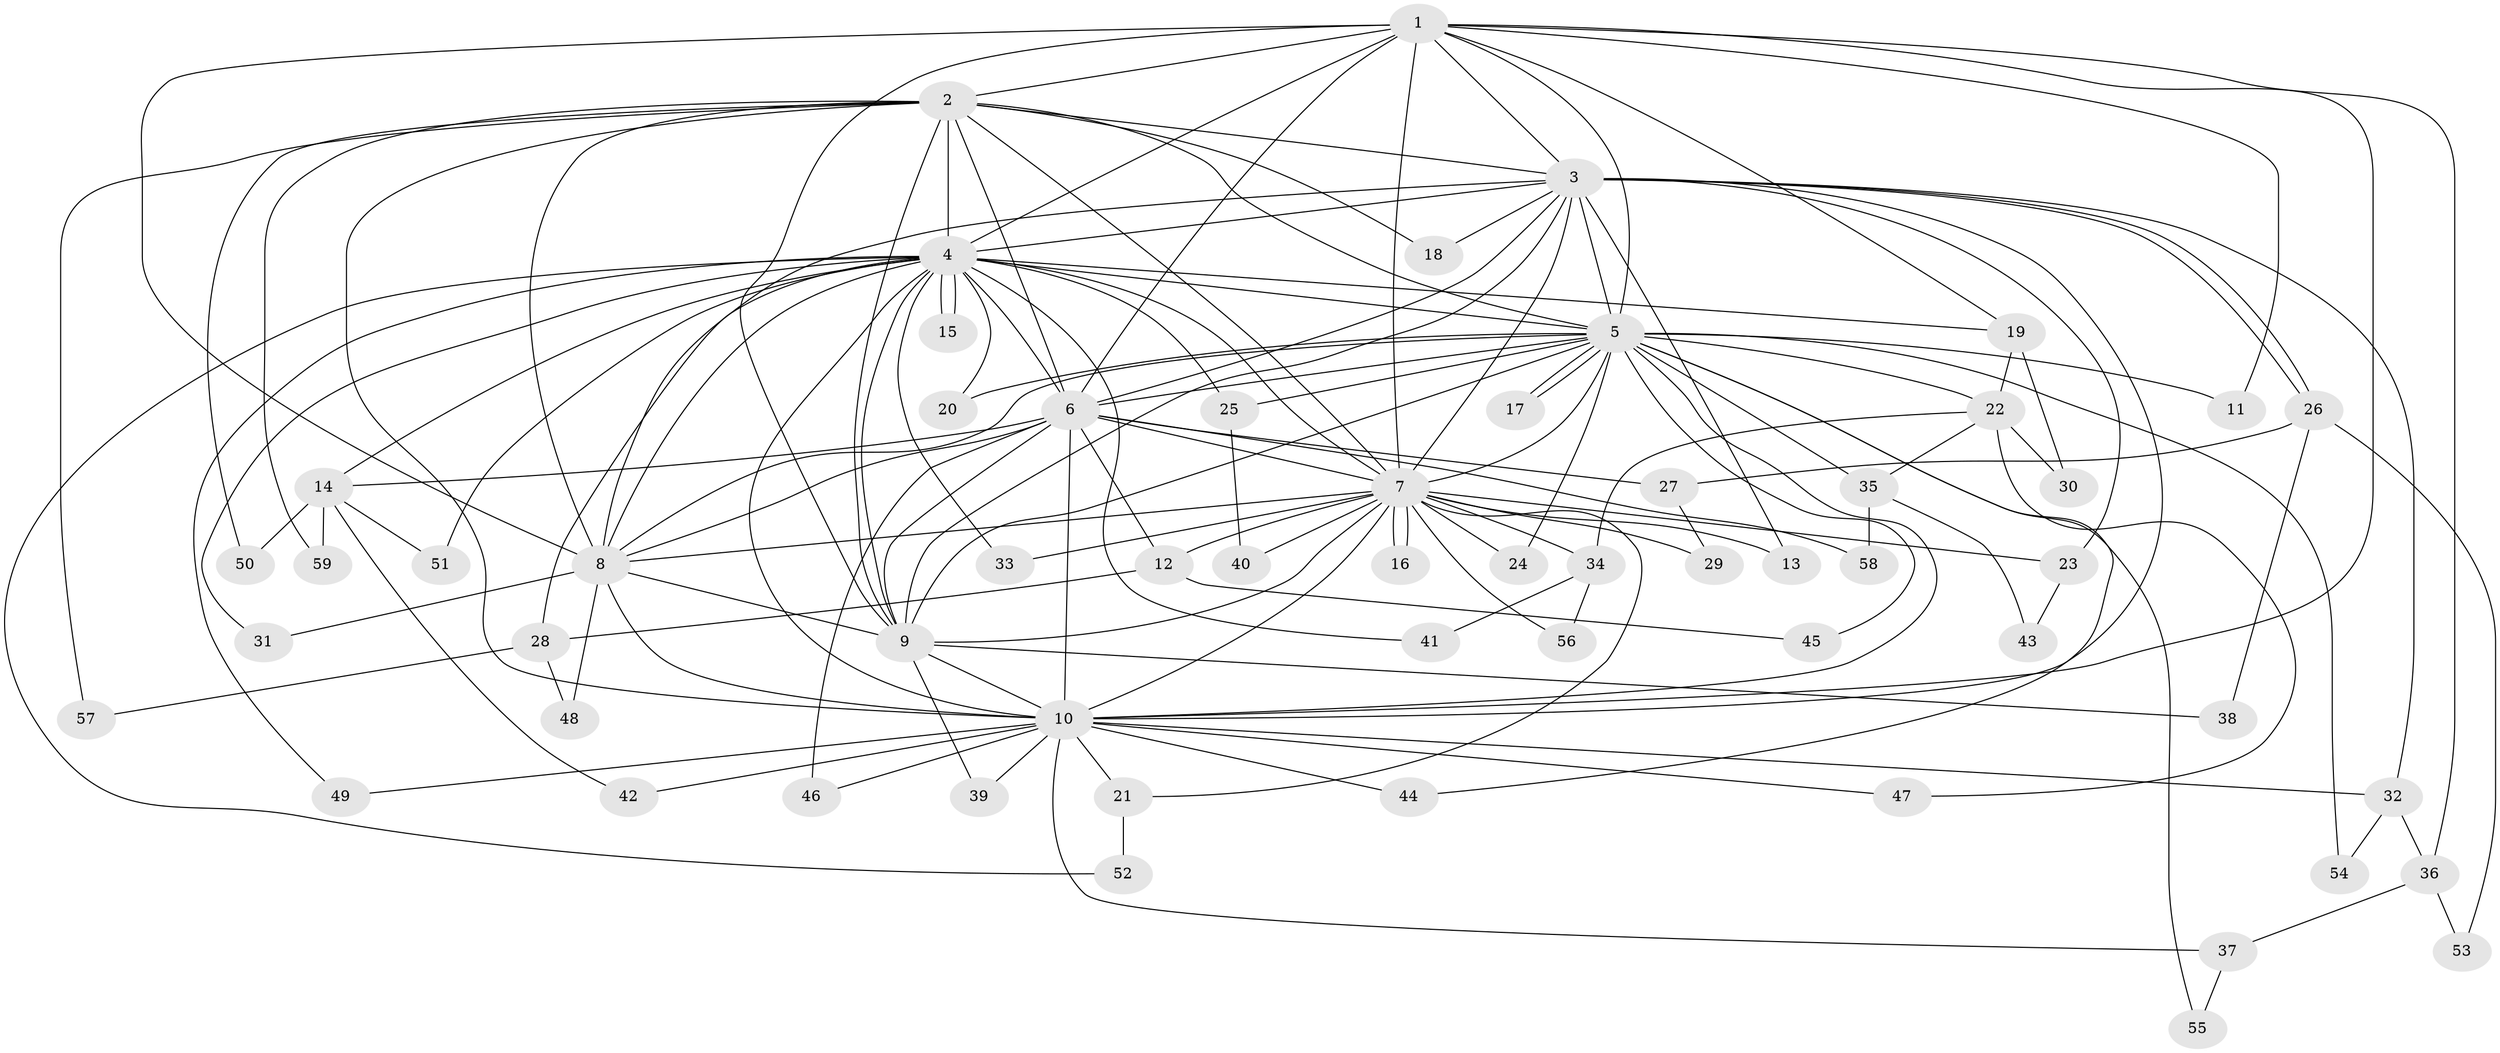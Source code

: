 // coarse degree distribution, {11: 0.04878048780487805, 13: 0.024390243902439025, 18: 0.024390243902439025, 20: 0.024390243902439025, 14: 0.024390243902439025, 17: 0.024390243902439025, 9: 0.024390243902439025, 15: 0.024390243902439025, 2: 0.4634146341463415, 4: 0.0975609756097561, 5: 0.07317073170731707, 3: 0.12195121951219512, 6: 0.024390243902439025}
// Generated by graph-tools (version 1.1) at 2025/41/03/06/25 10:41:36]
// undirected, 59 vertices, 143 edges
graph export_dot {
graph [start="1"]
  node [color=gray90,style=filled];
  1;
  2;
  3;
  4;
  5;
  6;
  7;
  8;
  9;
  10;
  11;
  12;
  13;
  14;
  15;
  16;
  17;
  18;
  19;
  20;
  21;
  22;
  23;
  24;
  25;
  26;
  27;
  28;
  29;
  30;
  31;
  32;
  33;
  34;
  35;
  36;
  37;
  38;
  39;
  40;
  41;
  42;
  43;
  44;
  45;
  46;
  47;
  48;
  49;
  50;
  51;
  52;
  53;
  54;
  55;
  56;
  57;
  58;
  59;
  1 -- 2;
  1 -- 3;
  1 -- 4;
  1 -- 5;
  1 -- 6;
  1 -- 7;
  1 -- 8;
  1 -- 9;
  1 -- 10;
  1 -- 11;
  1 -- 19;
  1 -- 36;
  2 -- 3;
  2 -- 4;
  2 -- 5;
  2 -- 6;
  2 -- 7;
  2 -- 8;
  2 -- 9;
  2 -- 10;
  2 -- 18;
  2 -- 50;
  2 -- 57;
  2 -- 59;
  3 -- 4;
  3 -- 5;
  3 -- 6;
  3 -- 7;
  3 -- 8;
  3 -- 9;
  3 -- 10;
  3 -- 13;
  3 -- 18;
  3 -- 23;
  3 -- 26;
  3 -- 26;
  3 -- 32;
  4 -- 5;
  4 -- 6;
  4 -- 7;
  4 -- 8;
  4 -- 9;
  4 -- 10;
  4 -- 14;
  4 -- 15;
  4 -- 15;
  4 -- 19;
  4 -- 20;
  4 -- 25;
  4 -- 28;
  4 -- 31;
  4 -- 33;
  4 -- 41;
  4 -- 49;
  4 -- 51;
  4 -- 52;
  5 -- 6;
  5 -- 7;
  5 -- 8;
  5 -- 9;
  5 -- 10;
  5 -- 11;
  5 -- 17;
  5 -- 17;
  5 -- 20;
  5 -- 22;
  5 -- 24;
  5 -- 25;
  5 -- 35;
  5 -- 44;
  5 -- 45;
  5 -- 54;
  5 -- 55;
  6 -- 7;
  6 -- 8;
  6 -- 9;
  6 -- 10;
  6 -- 12;
  6 -- 14;
  6 -- 27;
  6 -- 46;
  6 -- 58;
  7 -- 8;
  7 -- 9;
  7 -- 10;
  7 -- 12;
  7 -- 13;
  7 -- 16;
  7 -- 16;
  7 -- 21;
  7 -- 23;
  7 -- 24;
  7 -- 29;
  7 -- 33;
  7 -- 34;
  7 -- 40;
  7 -- 56;
  8 -- 9;
  8 -- 10;
  8 -- 31;
  8 -- 48;
  9 -- 10;
  9 -- 38;
  9 -- 39;
  10 -- 21;
  10 -- 32;
  10 -- 37;
  10 -- 39;
  10 -- 42;
  10 -- 44;
  10 -- 46;
  10 -- 47;
  10 -- 49;
  12 -- 28;
  12 -- 45;
  14 -- 42;
  14 -- 50;
  14 -- 51;
  14 -- 59;
  19 -- 22;
  19 -- 30;
  21 -- 52;
  22 -- 30;
  22 -- 34;
  22 -- 35;
  22 -- 47;
  23 -- 43;
  25 -- 40;
  26 -- 27;
  26 -- 38;
  26 -- 53;
  27 -- 29;
  28 -- 48;
  28 -- 57;
  32 -- 36;
  32 -- 54;
  34 -- 41;
  34 -- 56;
  35 -- 43;
  35 -- 58;
  36 -- 37;
  36 -- 53;
  37 -- 55;
}
